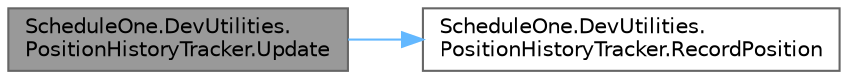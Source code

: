 digraph "ScheduleOne.DevUtilities.PositionHistoryTracker.Update"
{
 // LATEX_PDF_SIZE
  bgcolor="transparent";
  edge [fontname=Helvetica,fontsize=10,labelfontname=Helvetica,labelfontsize=10];
  node [fontname=Helvetica,fontsize=10,shape=box,height=0.2,width=0.4];
  rankdir="LR";
  Node1 [id="Node000001",label="ScheduleOne.DevUtilities.\lPositionHistoryTracker.Update",height=0.2,width=0.4,color="gray40", fillcolor="grey60", style="filled", fontcolor="black",tooltip=" "];
  Node1 -> Node2 [id="edge1_Node000001_Node000002",color="steelblue1",style="solid",tooltip=" "];
  Node2 [id="Node000002",label="ScheduleOne.DevUtilities.\lPositionHistoryTracker.RecordPosition",height=0.2,width=0.4,color="grey40", fillcolor="white", style="filled",URL="$class_schedule_one_1_1_dev_utilities_1_1_position_history_tracker.html#a25a6e0ba19bff5b3d9dcbd6d9ad3cfc2",tooltip=" "];
}
